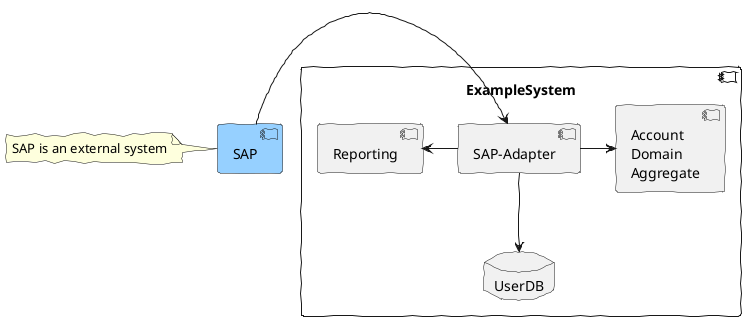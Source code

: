@startuml
skinparam componentStyle uml2
skinparam handwritten true

component SAP #96d0ff

component "ExampleSystem" {
component "SAP-Adapter" as SA
component "Reporting"
database "UserDB"
component "Account\nDomain\nAggregate" as ADA

}


SAP -> SA
Reporting <- SA
SA -down-> UserDB
SA -> ADA

note left of SAP
SAP is an external system
end note

@enduml